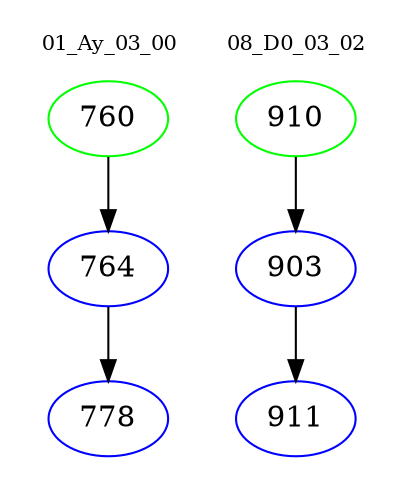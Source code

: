 digraph{
subgraph cluster_0 {
color = white
label = "01_Ay_03_00";
fontsize=10;
T0_760 [label="760", color="green"]
T0_760 -> T0_764 [color="black"]
T0_764 [label="764", color="blue"]
T0_764 -> T0_778 [color="black"]
T0_778 [label="778", color="blue"]
}
subgraph cluster_1 {
color = white
label = "08_D0_03_02";
fontsize=10;
T1_910 [label="910", color="green"]
T1_910 -> T1_903 [color="black"]
T1_903 [label="903", color="blue"]
T1_903 -> T1_911 [color="black"]
T1_911 [label="911", color="blue"]
}
}
